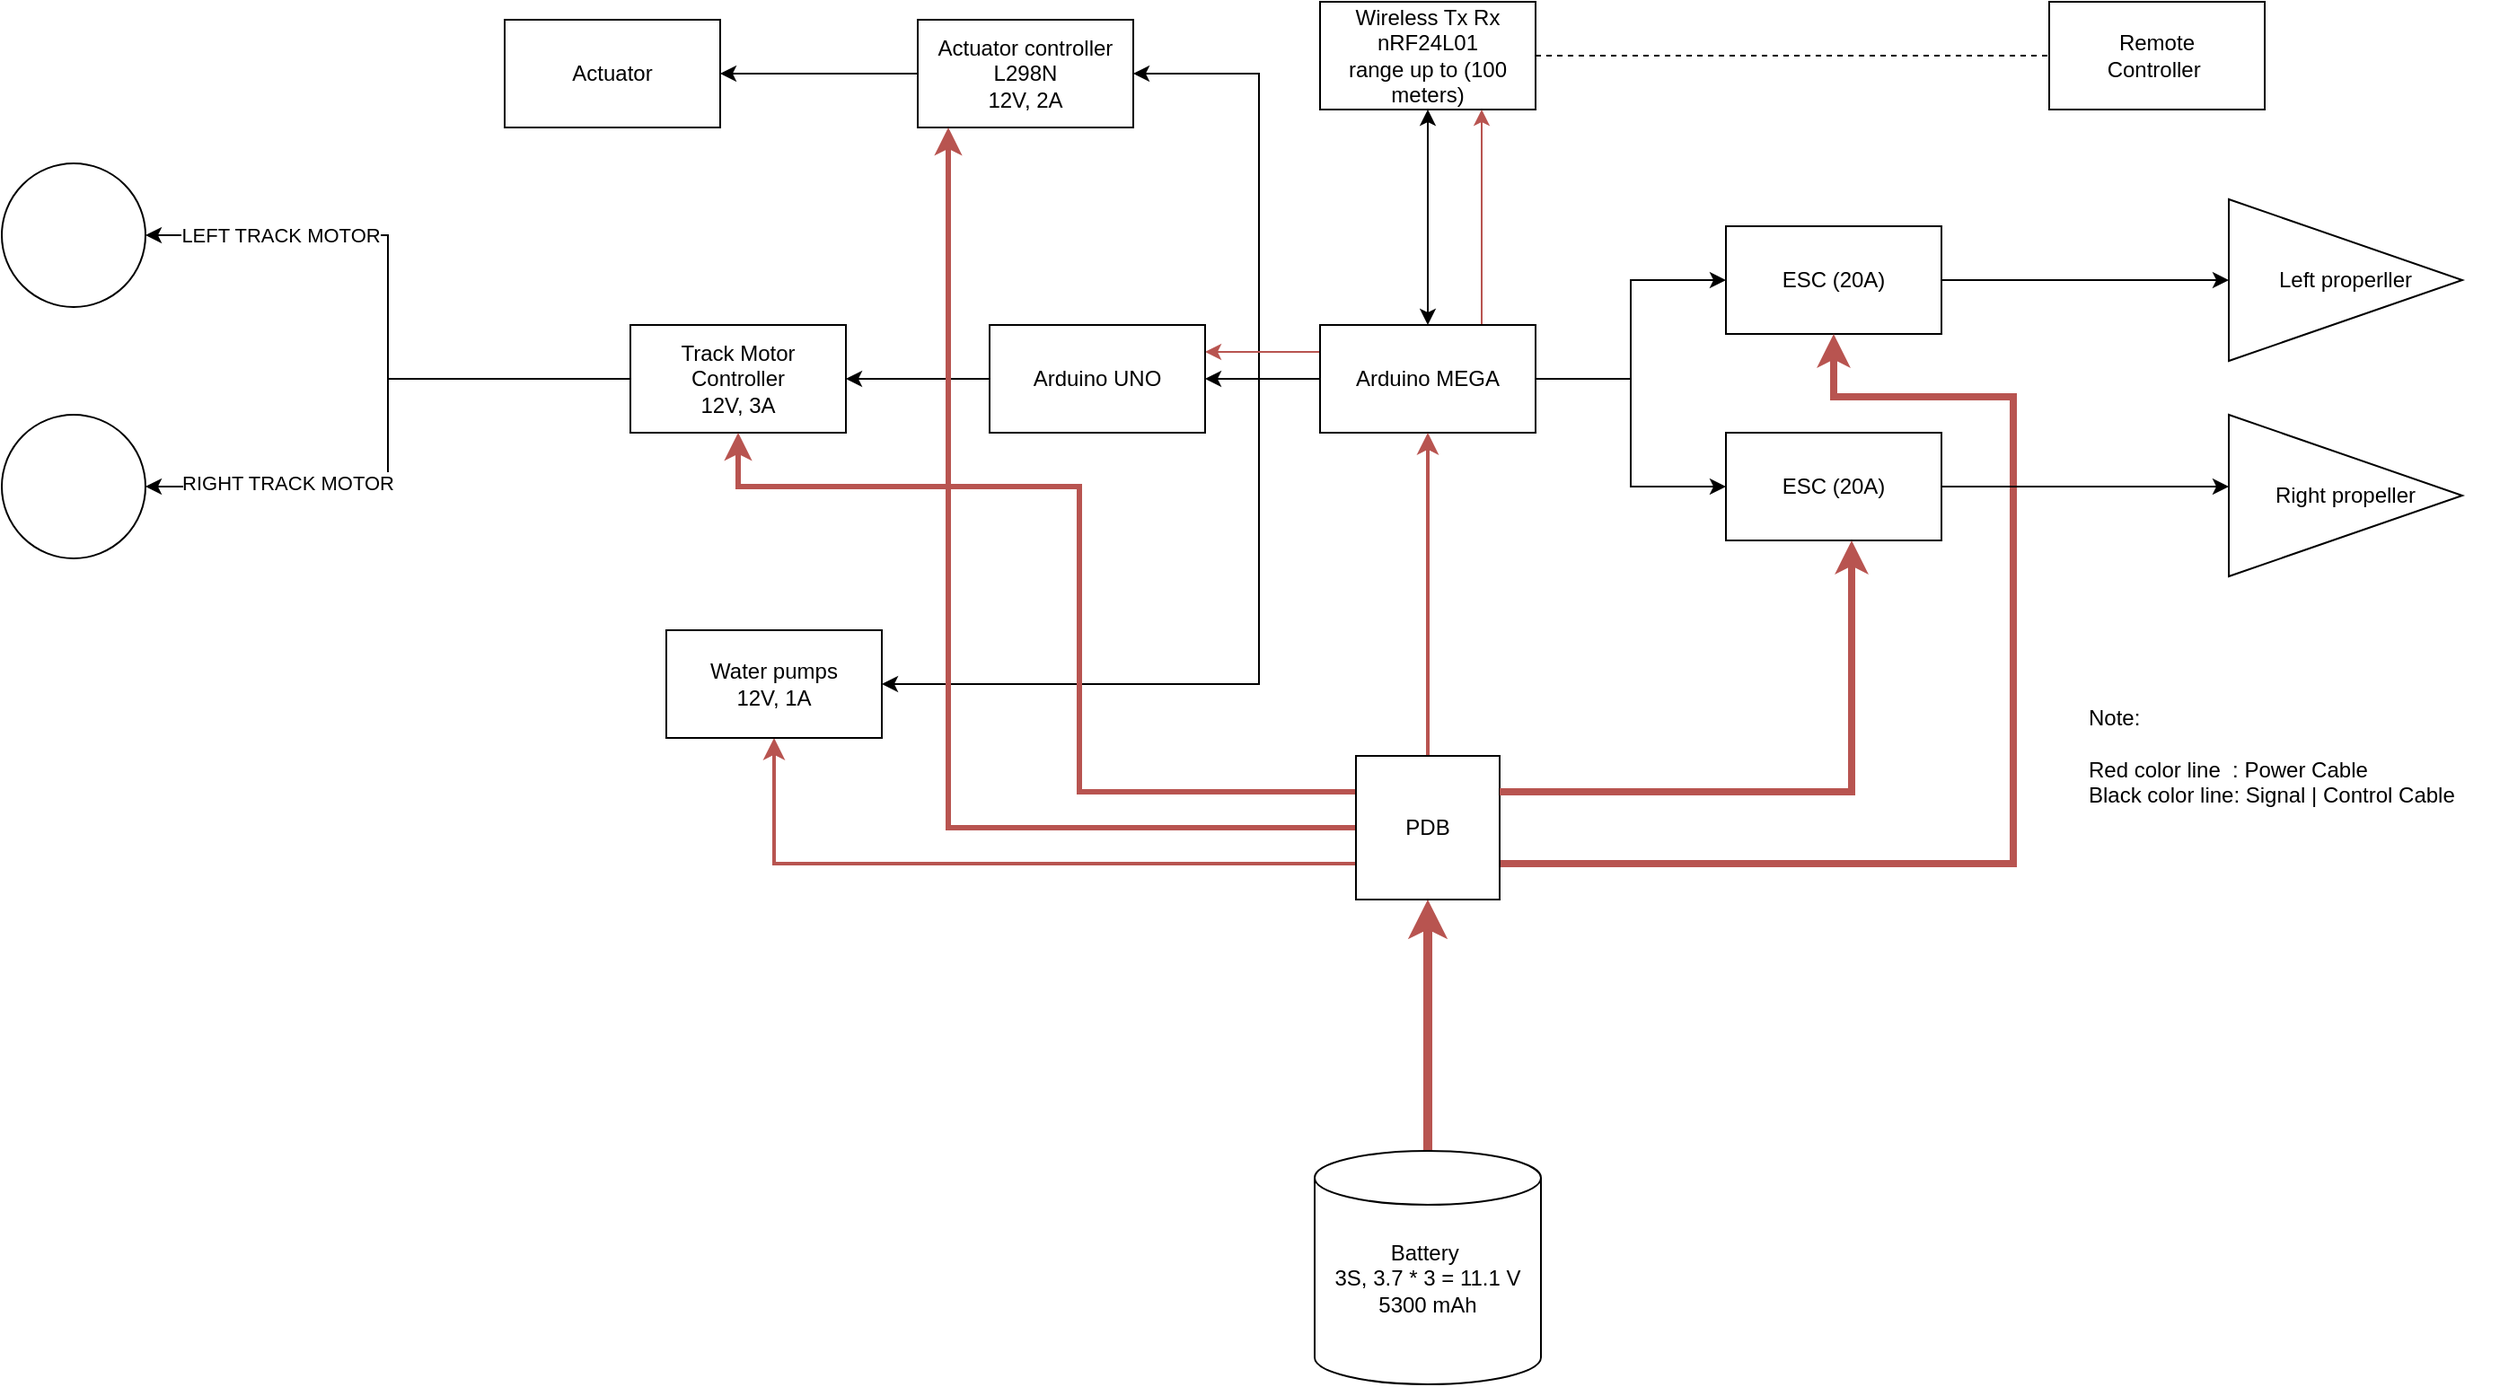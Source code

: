 <mxfile version="24.2.5" type="device">
  <diagram name="第 1 页" id="F3Xru53Kpnl1BwfYtlgx">
    <mxGraphModel dx="1877" dy="618" grid="1" gridSize="10" guides="1" tooltips="1" connect="1" arrows="1" fold="1" page="1" pageScale="1" pageWidth="827" pageHeight="1169" math="0" shadow="0">
      <root>
        <mxCell id="0" />
        <mxCell id="1" parent="0" />
        <mxCell id="7i2ZvnCS0LDgRbsH4VU_-8" style="edgeStyle=orthogonalEdgeStyle;rounded=0;orthogonalLoop=1;jettySize=auto;html=1;entryX=0.5;entryY=0;entryDx=0;entryDy=0;startArrow=classic;startFill=1;" parent="1" source="7i2ZvnCS0LDgRbsH4VU_-5" target="7i2ZvnCS0LDgRbsH4VU_-7" edge="1">
          <mxGeometry relative="1" as="geometry" />
        </mxCell>
        <mxCell id="7i2ZvnCS0LDgRbsH4VU_-5" value="Wireless Tx Rx&lt;div&gt;nRF24L01 &lt;br&gt;range up to (100 meters)&lt;/div&gt;" style="rounded=0;whiteSpace=wrap;html=1;" parent="1" vertex="1">
          <mxGeometry x="294" y="40" width="120" height="60" as="geometry" />
        </mxCell>
        <mxCell id="7i2ZvnCS0LDgRbsH4VU_-6" value="Remote&lt;br&gt;Controller&amp;nbsp;" style="rounded=0;whiteSpace=wrap;html=1;" parent="1" vertex="1">
          <mxGeometry x="700" y="40" width="120" height="60" as="geometry" />
        </mxCell>
        <mxCell id="7i2ZvnCS0LDgRbsH4VU_-31" style="edgeStyle=orthogonalEdgeStyle;rounded=0;orthogonalLoop=1;jettySize=auto;html=1;entryX=1;entryY=0.5;entryDx=0;entryDy=0;" parent="1" source="JuAvGMvPe-BZ7LzUvZdu-1" target="7i2ZvnCS0LDgRbsH4VU_-30" edge="1">
          <mxGeometry relative="1" as="geometry" />
        </mxCell>
        <mxCell id="7i2ZvnCS0LDgRbsH4VU_-42" style="edgeStyle=orthogonalEdgeStyle;rounded=0;orthogonalLoop=1;jettySize=auto;html=1;entryX=1;entryY=0.5;entryDx=0;entryDy=0;" parent="1" source="7i2ZvnCS0LDgRbsH4VU_-7" target="7i2ZvnCS0LDgRbsH4VU_-41" edge="1">
          <mxGeometry relative="1" as="geometry">
            <Array as="points">
              <mxPoint x="260" y="250" />
              <mxPoint x="260" y="80" />
            </Array>
          </mxGeometry>
        </mxCell>
        <mxCell id="izxr2NZ0y61cS5bRJ8dU-11" style="edgeStyle=orthogonalEdgeStyle;rounded=0;orthogonalLoop=1;jettySize=auto;html=1;entryX=0;entryY=0.5;entryDx=0;entryDy=0;" parent="1" source="7i2ZvnCS0LDgRbsH4VU_-7" target="06zfM2p2942qrEPfFfKD-1" edge="1">
          <mxGeometry relative="1" as="geometry" />
        </mxCell>
        <mxCell id="izxr2NZ0y61cS5bRJ8dU-12" style="edgeStyle=orthogonalEdgeStyle;rounded=0;orthogonalLoop=1;jettySize=auto;html=1;entryX=0;entryY=0.5;entryDx=0;entryDy=0;" parent="1" source="7i2ZvnCS0LDgRbsH4VU_-7" target="izxr2NZ0y61cS5bRJ8dU-9" edge="1">
          <mxGeometry relative="1" as="geometry" />
        </mxCell>
        <mxCell id="izxr2NZ0y61cS5bRJ8dU-21" style="edgeStyle=orthogonalEdgeStyle;rounded=0;orthogonalLoop=1;jettySize=auto;html=1;entryX=1;entryY=0.5;entryDx=0;entryDy=0;" parent="1" source="7i2ZvnCS0LDgRbsH4VU_-7" target="izxr2NZ0y61cS5bRJ8dU-19" edge="1">
          <mxGeometry relative="1" as="geometry">
            <Array as="points">
              <mxPoint x="260" y="250" />
              <mxPoint x="260" y="420" />
            </Array>
          </mxGeometry>
        </mxCell>
        <mxCell id="izxr2NZ0y61cS5bRJ8dU-23" style="edgeStyle=orthogonalEdgeStyle;rounded=0;orthogonalLoop=1;jettySize=auto;html=1;entryX=0.75;entryY=1;entryDx=0;entryDy=0;fillColor=#f8cecc;strokeColor=#b85450;" parent="1" source="7i2ZvnCS0LDgRbsH4VU_-7" target="7i2ZvnCS0LDgRbsH4VU_-5" edge="1">
          <mxGeometry relative="1" as="geometry">
            <Array as="points">
              <mxPoint x="384" y="190" />
              <mxPoint x="384" y="190" />
            </Array>
          </mxGeometry>
        </mxCell>
        <mxCell id="JuAvGMvPe-BZ7LzUvZdu-12" style="edgeStyle=orthogonalEdgeStyle;rounded=0;orthogonalLoop=1;jettySize=auto;html=1;entryX=1;entryY=0.25;entryDx=0;entryDy=0;fillColor=#f8cecc;strokeColor=#b85450;" edge="1" parent="1" source="7i2ZvnCS0LDgRbsH4VU_-7" target="JuAvGMvPe-BZ7LzUvZdu-1">
          <mxGeometry relative="1" as="geometry">
            <Array as="points">
              <mxPoint x="280" y="235" />
              <mxPoint x="280" y="235" />
            </Array>
          </mxGeometry>
        </mxCell>
        <mxCell id="7i2ZvnCS0LDgRbsH4VU_-7" value="Arduino MEGA" style="whiteSpace=wrap;html=1;" parent="1" vertex="1">
          <mxGeometry x="294" y="220" width="120" height="60" as="geometry" />
        </mxCell>
        <mxCell id="7i2ZvnCS0LDgRbsH4VU_-10" value="Left properller" style="triangle;whiteSpace=wrap;html=1;align=center;" parent="1" vertex="1">
          <mxGeometry x="800" y="150" width="130" height="90" as="geometry" />
        </mxCell>
        <mxCell id="7i2ZvnCS0LDgRbsH4VU_-22" value="" style="endArrow=none;dashed=1;html=1;rounded=0;entryX=0;entryY=0.5;entryDx=0;entryDy=0;exitX=1;exitY=0.5;exitDx=0;exitDy=0;" parent="1" source="7i2ZvnCS0LDgRbsH4VU_-5" target="7i2ZvnCS0LDgRbsH4VU_-6" edge="1">
          <mxGeometry width="50" height="50" relative="1" as="geometry">
            <mxPoint x="390" y="130" as="sourcePoint" />
            <mxPoint x="440" y="80" as="targetPoint" />
          </mxGeometry>
        </mxCell>
        <mxCell id="izxr2NZ0y61cS5bRJ8dU-2" style="edgeStyle=orthogonalEdgeStyle;rounded=0;orthogonalLoop=1;jettySize=auto;html=1;entryX=0.5;entryY=1;entryDx=0;entryDy=0;strokeWidth=5;fillColor=#f8cecc;strokeColor=#b85450;" parent="1" source="7i2ZvnCS0LDgRbsH4VU_-23" target="izxr2NZ0y61cS5bRJ8dU-1" edge="1">
          <mxGeometry relative="1" as="geometry" />
        </mxCell>
        <mxCell id="7i2ZvnCS0LDgRbsH4VU_-23" value="Battery&amp;nbsp;&lt;br&gt;3S, 3.7 * 3 = 11.1 V&lt;div&gt;5300 mAh&lt;br&gt;&lt;div&gt;&lt;br&gt;&lt;/div&gt;&lt;/div&gt;" style="shape=cylinder3;whiteSpace=wrap;html=1;boundedLbl=1;backgroundOutline=1;size=15;" parent="1" vertex="1">
          <mxGeometry x="291" y="680" width="126" height="130" as="geometry" />
        </mxCell>
        <mxCell id="JuAvGMvPe-BZ7LzUvZdu-5" style="edgeStyle=orthogonalEdgeStyle;rounded=0;orthogonalLoop=1;jettySize=auto;html=1;entryX=1;entryY=0.5;entryDx=0;entryDy=0;" edge="1" parent="1" source="7i2ZvnCS0LDgRbsH4VU_-30" target="wnOGGF072oRt_V9wZp1O-1">
          <mxGeometry relative="1" as="geometry" />
        </mxCell>
        <mxCell id="JuAvGMvPe-BZ7LzUvZdu-10" value="LEFT TRACK MOTOR" style="edgeLabel;html=1;align=center;verticalAlign=middle;resizable=0;points=[];" vertex="1" connectable="0" parent="JuAvGMvPe-BZ7LzUvZdu-5">
          <mxGeometry x="0.571" relative="1" as="geometry">
            <mxPoint as="offset" />
          </mxGeometry>
        </mxCell>
        <mxCell id="JuAvGMvPe-BZ7LzUvZdu-6" style="edgeStyle=orthogonalEdgeStyle;rounded=0;orthogonalLoop=1;jettySize=auto;html=1;entryX=1;entryY=0.5;entryDx=0;entryDy=0;" edge="1" parent="1" source="7i2ZvnCS0LDgRbsH4VU_-30" target="wnOGGF072oRt_V9wZp1O-2">
          <mxGeometry relative="1" as="geometry" />
        </mxCell>
        <mxCell id="JuAvGMvPe-BZ7LzUvZdu-11" value="RIGHT TRACK MOTOR" style="edgeLabel;html=1;align=center;verticalAlign=middle;resizable=0;points=[];" vertex="1" connectable="0" parent="JuAvGMvPe-BZ7LzUvZdu-6">
          <mxGeometry x="0.521" y="-2" relative="1" as="geometry">
            <mxPoint as="offset" />
          </mxGeometry>
        </mxCell>
        <mxCell id="7i2ZvnCS0LDgRbsH4VU_-30" value="Track Motor Controller&lt;br&gt;12V, 3A" style="whiteSpace=wrap;html=1;" parent="1" vertex="1">
          <mxGeometry x="-90" y="220" width="120" height="60" as="geometry" />
        </mxCell>
        <mxCell id="7i2ZvnCS0LDgRbsH4VU_-44" style="edgeStyle=orthogonalEdgeStyle;rounded=0;orthogonalLoop=1;jettySize=auto;html=1;entryX=1;entryY=0.5;entryDx=0;entryDy=0;" parent="1" source="7i2ZvnCS0LDgRbsH4VU_-41" target="7i2ZvnCS0LDgRbsH4VU_-43" edge="1">
          <mxGeometry relative="1" as="geometry" />
        </mxCell>
        <mxCell id="7i2ZvnCS0LDgRbsH4VU_-41" value="Actuator controller&lt;br&gt;L298N&lt;br&gt;12V, 2A" style="rounded=0;whiteSpace=wrap;html=1;" parent="1" vertex="1">
          <mxGeometry x="70" y="50" width="120" height="60" as="geometry" />
        </mxCell>
        <mxCell id="7i2ZvnCS0LDgRbsH4VU_-43" value="Actuator" style="rounded=0;whiteSpace=wrap;html=1;" parent="1" vertex="1">
          <mxGeometry x="-160" y="50" width="120" height="60" as="geometry" />
        </mxCell>
        <mxCell id="izxr2NZ0y61cS5bRJ8dU-7" style="edgeStyle=orthogonalEdgeStyle;rounded=0;orthogonalLoop=1;jettySize=auto;html=1;entryX=0;entryY=0.5;entryDx=0;entryDy=0;" parent="1" source="06zfM2p2942qrEPfFfKD-1" target="7i2ZvnCS0LDgRbsH4VU_-10" edge="1">
          <mxGeometry relative="1" as="geometry" />
        </mxCell>
        <mxCell id="06zfM2p2942qrEPfFfKD-1" value="ESC (20A)" style="rounded=0;whiteSpace=wrap;html=1;" parent="1" vertex="1">
          <mxGeometry x="520" y="165" width="120" height="60" as="geometry" />
        </mxCell>
        <mxCell id="wnOGGF072oRt_V9wZp1O-1" value="" style="ellipse;whiteSpace=wrap;html=1;aspect=fixed;" parent="1" vertex="1">
          <mxGeometry x="-440" y="130" width="80" height="80" as="geometry" />
        </mxCell>
        <mxCell id="wnOGGF072oRt_V9wZp1O-2" value="" style="ellipse;whiteSpace=wrap;html=1;aspect=fixed;" parent="1" vertex="1">
          <mxGeometry x="-440" y="270" width="80" height="80" as="geometry" />
        </mxCell>
        <mxCell id="izxr2NZ0y61cS5bRJ8dU-3" style="edgeStyle=orthogonalEdgeStyle;rounded=0;orthogonalLoop=1;jettySize=auto;html=1;entryX=0.5;entryY=1;entryDx=0;entryDy=0;fillColor=#f8cecc;strokeColor=#b85450;strokeWidth=2;" parent="1" source="izxr2NZ0y61cS5bRJ8dU-1" target="7i2ZvnCS0LDgRbsH4VU_-7" edge="1">
          <mxGeometry relative="1" as="geometry" />
        </mxCell>
        <mxCell id="izxr2NZ0y61cS5bRJ8dU-13" style="edgeStyle=orthogonalEdgeStyle;rounded=0;orthogonalLoop=1;jettySize=auto;html=1;entryX=0.5;entryY=1;entryDx=0;entryDy=0;strokeWidth=4;fillColor=#f8cecc;strokeColor=#b85450;" parent="1" source="izxr2NZ0y61cS5bRJ8dU-1" target="06zfM2p2942qrEPfFfKD-1" edge="1">
          <mxGeometry relative="1" as="geometry">
            <Array as="points">
              <mxPoint x="680" y="520" />
              <mxPoint x="680" y="260" />
              <mxPoint x="580" y="260" />
            </Array>
          </mxGeometry>
        </mxCell>
        <mxCell id="izxr2NZ0y61cS5bRJ8dU-17" style="edgeStyle=orthogonalEdgeStyle;rounded=0;orthogonalLoop=1;jettySize=auto;html=1;entryX=0.5;entryY=1;entryDx=0;entryDy=0;strokeWidth=3;fillColor=#f8cecc;strokeColor=#b85450;" parent="1" source="izxr2NZ0y61cS5bRJ8dU-1" target="7i2ZvnCS0LDgRbsH4VU_-30" edge="1">
          <mxGeometry relative="1" as="geometry">
            <Array as="points">
              <mxPoint x="160" y="480" />
              <mxPoint x="160" y="310" />
              <mxPoint x="-30" y="310" />
            </Array>
          </mxGeometry>
        </mxCell>
        <mxCell id="izxr2NZ0y61cS5bRJ8dU-18" style="edgeStyle=orthogonalEdgeStyle;rounded=0;orthogonalLoop=1;jettySize=auto;html=1;strokeWidth=3;fillColor=#f8cecc;strokeColor=#b85450;exitX=0;exitY=0.5;exitDx=0;exitDy=0;" parent="1" source="izxr2NZ0y61cS5bRJ8dU-1" edge="1">
          <mxGeometry relative="1" as="geometry">
            <mxPoint x="310" y="500" as="sourcePoint" />
            <mxPoint x="87" y="110" as="targetPoint" />
            <Array as="points">
              <mxPoint x="87" y="500" />
            </Array>
          </mxGeometry>
        </mxCell>
        <mxCell id="izxr2NZ0y61cS5bRJ8dU-22" style="edgeStyle=orthogonalEdgeStyle;rounded=0;orthogonalLoop=1;jettySize=auto;html=1;entryX=0.5;entryY=1;entryDx=0;entryDy=0;fillColor=#f8cecc;strokeColor=#b85450;strokeWidth=2;" parent="1" source="izxr2NZ0y61cS5bRJ8dU-1" target="izxr2NZ0y61cS5bRJ8dU-19" edge="1">
          <mxGeometry relative="1" as="geometry">
            <Array as="points">
              <mxPoint x="-10" y="520" />
            </Array>
          </mxGeometry>
        </mxCell>
        <mxCell id="izxr2NZ0y61cS5bRJ8dU-1" value="PDB" style="whiteSpace=wrap;html=1;aspect=fixed;" parent="1" vertex="1">
          <mxGeometry x="314" y="460" width="80" height="80" as="geometry" />
        </mxCell>
        <mxCell id="izxr2NZ0y61cS5bRJ8dU-10" style="edgeStyle=orthogonalEdgeStyle;rounded=0;orthogonalLoop=1;jettySize=auto;html=1;entryX=0;entryY=0.5;entryDx=0;entryDy=0;" parent="1" source="izxr2NZ0y61cS5bRJ8dU-9" edge="1">
          <mxGeometry relative="1" as="geometry">
            <mxPoint x="800" y="310" as="targetPoint" />
          </mxGeometry>
        </mxCell>
        <mxCell id="izxr2NZ0y61cS5bRJ8dU-9" value="ESC (20A)" style="rounded=0;whiteSpace=wrap;html=1;" parent="1" vertex="1">
          <mxGeometry x="520" y="280" width="120" height="60" as="geometry" />
        </mxCell>
        <mxCell id="izxr2NZ0y61cS5bRJ8dU-15" style="edgeStyle=orthogonalEdgeStyle;rounded=0;orthogonalLoop=1;jettySize=auto;html=1;strokeWidth=4;fillColor=#f8cecc;strokeColor=#b85450;exitX=1;exitY=0.25;exitDx=0;exitDy=0;" parent="1" source="izxr2NZ0y61cS5bRJ8dU-1" edge="1">
          <mxGeometry relative="1" as="geometry">
            <mxPoint x="404" y="510" as="sourcePoint" />
            <mxPoint x="590" y="340" as="targetPoint" />
            <Array as="points">
              <mxPoint x="590" y="480" />
              <mxPoint x="590" y="340" />
            </Array>
          </mxGeometry>
        </mxCell>
        <mxCell id="izxr2NZ0y61cS5bRJ8dU-19" value="Water pumps&lt;div&gt;12V, 1A&lt;/div&gt;" style="whiteSpace=wrap;html=1;" parent="1" vertex="1">
          <mxGeometry x="-70" y="390" width="120" height="60" as="geometry" />
        </mxCell>
        <mxCell id="izxr2NZ0y61cS5bRJ8dU-24" value="Right propeller" style="triangle;whiteSpace=wrap;html=1;align=center;" parent="1" vertex="1">
          <mxGeometry x="800" y="270" width="130" height="90" as="geometry" />
        </mxCell>
        <mxCell id="izxr2NZ0y61cS5bRJ8dU-25" value="&lt;div&gt;Note:&amp;nbsp;&lt;/div&gt;&lt;div&gt;&lt;br&gt;&lt;/div&gt;Red color line&amp;nbsp; : Power Cable&lt;div&gt;Black color line: Signal | Control Cable&lt;/div&gt;" style="text;html=1;align=left;verticalAlign=middle;resizable=0;points=[];autosize=1;strokeColor=none;fillColor=none;" parent="1" vertex="1">
          <mxGeometry x="720" y="425" width="230" height="70" as="geometry" />
        </mxCell>
        <mxCell id="JuAvGMvPe-BZ7LzUvZdu-4" value="" style="edgeStyle=orthogonalEdgeStyle;rounded=0;orthogonalLoop=1;jettySize=auto;html=1;entryX=1;entryY=0.5;entryDx=0;entryDy=0;" edge="1" parent="1" source="7i2ZvnCS0LDgRbsH4VU_-7" target="JuAvGMvPe-BZ7LzUvZdu-1">
          <mxGeometry relative="1" as="geometry">
            <mxPoint x="294" y="250" as="sourcePoint" />
            <mxPoint x="-60" y="310" as="targetPoint" />
          </mxGeometry>
        </mxCell>
        <mxCell id="JuAvGMvPe-BZ7LzUvZdu-1" value="Arduino UNO" style="whiteSpace=wrap;html=1;" vertex="1" parent="1">
          <mxGeometry x="110" y="220" width="120" height="60" as="geometry" />
        </mxCell>
      </root>
    </mxGraphModel>
  </diagram>
</mxfile>

